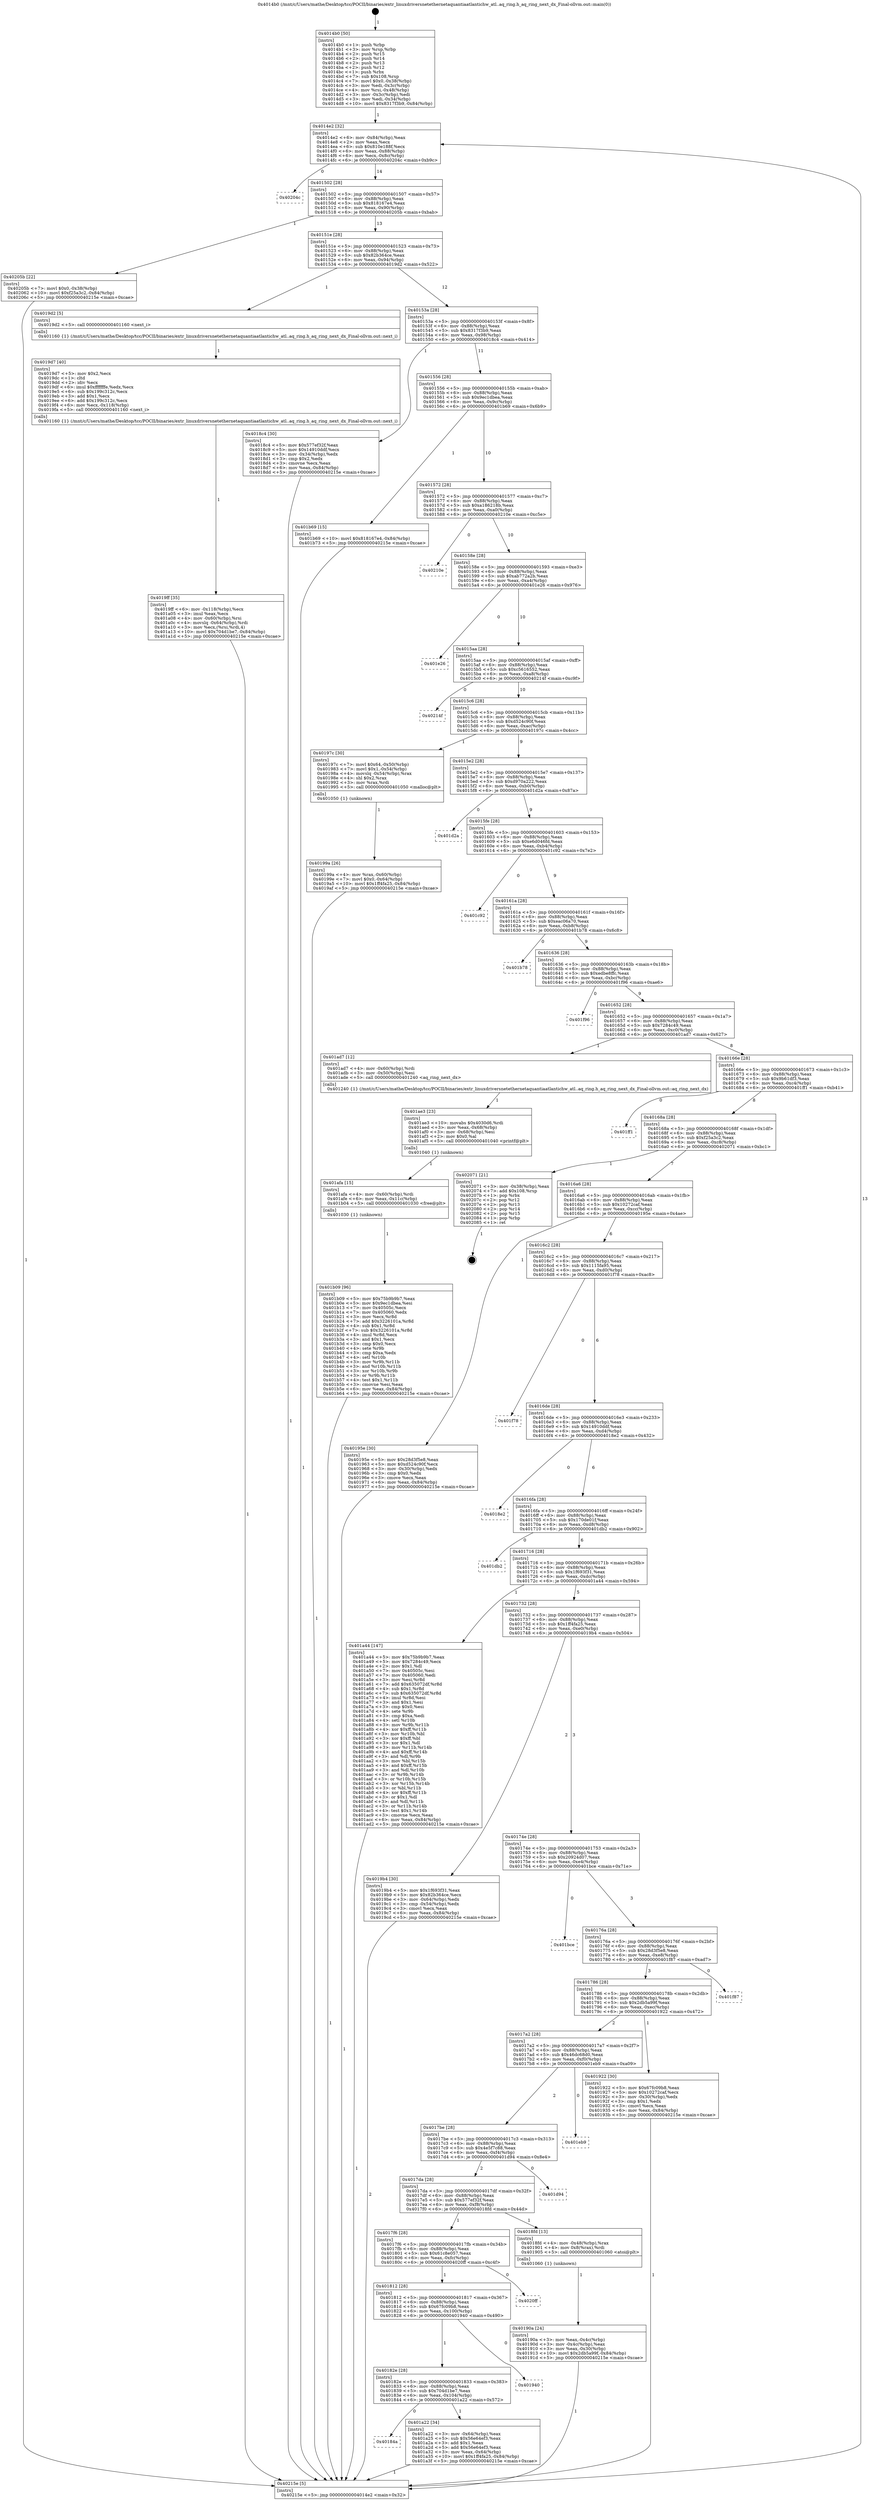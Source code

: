 digraph "0x4014b0" {
  label = "0x4014b0 (/mnt/c/Users/mathe/Desktop/tcc/POCII/binaries/extr_linuxdriversnetethernetaquantiaatlantichw_atl..aq_ring.h_aq_ring_next_dx_Final-ollvm.out::main(0))"
  labelloc = "t"
  node[shape=record]

  Entry [label="",width=0.3,height=0.3,shape=circle,fillcolor=black,style=filled]
  "0x4014e2" [label="{
     0x4014e2 [32]\l
     | [instrs]\l
     &nbsp;&nbsp;0x4014e2 \<+6\>: mov -0x84(%rbp),%eax\l
     &nbsp;&nbsp;0x4014e8 \<+2\>: mov %eax,%ecx\l
     &nbsp;&nbsp;0x4014ea \<+6\>: sub $0x810e188f,%ecx\l
     &nbsp;&nbsp;0x4014f0 \<+6\>: mov %eax,-0x88(%rbp)\l
     &nbsp;&nbsp;0x4014f6 \<+6\>: mov %ecx,-0x8c(%rbp)\l
     &nbsp;&nbsp;0x4014fc \<+6\>: je 000000000040204c \<main+0xb9c\>\l
  }"]
  "0x40204c" [label="{
     0x40204c\l
  }", style=dashed]
  "0x401502" [label="{
     0x401502 [28]\l
     | [instrs]\l
     &nbsp;&nbsp;0x401502 \<+5\>: jmp 0000000000401507 \<main+0x57\>\l
     &nbsp;&nbsp;0x401507 \<+6\>: mov -0x88(%rbp),%eax\l
     &nbsp;&nbsp;0x40150d \<+5\>: sub $0x818167e4,%eax\l
     &nbsp;&nbsp;0x401512 \<+6\>: mov %eax,-0x90(%rbp)\l
     &nbsp;&nbsp;0x401518 \<+6\>: je 000000000040205b \<main+0xbab\>\l
  }"]
  Exit [label="",width=0.3,height=0.3,shape=circle,fillcolor=black,style=filled,peripheries=2]
  "0x40205b" [label="{
     0x40205b [22]\l
     | [instrs]\l
     &nbsp;&nbsp;0x40205b \<+7\>: movl $0x0,-0x38(%rbp)\l
     &nbsp;&nbsp;0x402062 \<+10\>: movl $0xf25a3c2,-0x84(%rbp)\l
     &nbsp;&nbsp;0x40206c \<+5\>: jmp 000000000040215e \<main+0xcae\>\l
  }"]
  "0x40151e" [label="{
     0x40151e [28]\l
     | [instrs]\l
     &nbsp;&nbsp;0x40151e \<+5\>: jmp 0000000000401523 \<main+0x73\>\l
     &nbsp;&nbsp;0x401523 \<+6\>: mov -0x88(%rbp),%eax\l
     &nbsp;&nbsp;0x401529 \<+5\>: sub $0x82b364ce,%eax\l
     &nbsp;&nbsp;0x40152e \<+6\>: mov %eax,-0x94(%rbp)\l
     &nbsp;&nbsp;0x401534 \<+6\>: je 00000000004019d2 \<main+0x522\>\l
  }"]
  "0x401b09" [label="{
     0x401b09 [96]\l
     | [instrs]\l
     &nbsp;&nbsp;0x401b09 \<+5\>: mov $0x75b9b9b7,%eax\l
     &nbsp;&nbsp;0x401b0e \<+5\>: mov $0x9ec1dbea,%esi\l
     &nbsp;&nbsp;0x401b13 \<+7\>: mov 0x40505c,%ecx\l
     &nbsp;&nbsp;0x401b1a \<+7\>: mov 0x405060,%edx\l
     &nbsp;&nbsp;0x401b21 \<+3\>: mov %ecx,%r8d\l
     &nbsp;&nbsp;0x401b24 \<+7\>: add $0x3226101a,%r8d\l
     &nbsp;&nbsp;0x401b2b \<+4\>: sub $0x1,%r8d\l
     &nbsp;&nbsp;0x401b2f \<+7\>: sub $0x3226101a,%r8d\l
     &nbsp;&nbsp;0x401b36 \<+4\>: imul %r8d,%ecx\l
     &nbsp;&nbsp;0x401b3a \<+3\>: and $0x1,%ecx\l
     &nbsp;&nbsp;0x401b3d \<+3\>: cmp $0x0,%ecx\l
     &nbsp;&nbsp;0x401b40 \<+4\>: sete %r9b\l
     &nbsp;&nbsp;0x401b44 \<+3\>: cmp $0xa,%edx\l
     &nbsp;&nbsp;0x401b47 \<+4\>: setl %r10b\l
     &nbsp;&nbsp;0x401b4b \<+3\>: mov %r9b,%r11b\l
     &nbsp;&nbsp;0x401b4e \<+3\>: and %r10b,%r11b\l
     &nbsp;&nbsp;0x401b51 \<+3\>: xor %r10b,%r9b\l
     &nbsp;&nbsp;0x401b54 \<+3\>: or %r9b,%r11b\l
     &nbsp;&nbsp;0x401b57 \<+4\>: test $0x1,%r11b\l
     &nbsp;&nbsp;0x401b5b \<+3\>: cmovne %esi,%eax\l
     &nbsp;&nbsp;0x401b5e \<+6\>: mov %eax,-0x84(%rbp)\l
     &nbsp;&nbsp;0x401b64 \<+5\>: jmp 000000000040215e \<main+0xcae\>\l
  }"]
  "0x4019d2" [label="{
     0x4019d2 [5]\l
     | [instrs]\l
     &nbsp;&nbsp;0x4019d2 \<+5\>: call 0000000000401160 \<next_i\>\l
     | [calls]\l
     &nbsp;&nbsp;0x401160 \{1\} (/mnt/c/Users/mathe/Desktop/tcc/POCII/binaries/extr_linuxdriversnetethernetaquantiaatlantichw_atl..aq_ring.h_aq_ring_next_dx_Final-ollvm.out::next_i)\l
  }"]
  "0x40153a" [label="{
     0x40153a [28]\l
     | [instrs]\l
     &nbsp;&nbsp;0x40153a \<+5\>: jmp 000000000040153f \<main+0x8f\>\l
     &nbsp;&nbsp;0x40153f \<+6\>: mov -0x88(%rbp),%eax\l
     &nbsp;&nbsp;0x401545 \<+5\>: sub $0x8317f3b9,%eax\l
     &nbsp;&nbsp;0x40154a \<+6\>: mov %eax,-0x98(%rbp)\l
     &nbsp;&nbsp;0x401550 \<+6\>: je 00000000004018c4 \<main+0x414\>\l
  }"]
  "0x401afa" [label="{
     0x401afa [15]\l
     | [instrs]\l
     &nbsp;&nbsp;0x401afa \<+4\>: mov -0x60(%rbp),%rdi\l
     &nbsp;&nbsp;0x401afe \<+6\>: mov %eax,-0x11c(%rbp)\l
     &nbsp;&nbsp;0x401b04 \<+5\>: call 0000000000401030 \<free@plt\>\l
     | [calls]\l
     &nbsp;&nbsp;0x401030 \{1\} (unknown)\l
  }"]
  "0x4018c4" [label="{
     0x4018c4 [30]\l
     | [instrs]\l
     &nbsp;&nbsp;0x4018c4 \<+5\>: mov $0x577ef32f,%eax\l
     &nbsp;&nbsp;0x4018c9 \<+5\>: mov $0x14910ddf,%ecx\l
     &nbsp;&nbsp;0x4018ce \<+3\>: mov -0x34(%rbp),%edx\l
     &nbsp;&nbsp;0x4018d1 \<+3\>: cmp $0x2,%edx\l
     &nbsp;&nbsp;0x4018d4 \<+3\>: cmovne %ecx,%eax\l
     &nbsp;&nbsp;0x4018d7 \<+6\>: mov %eax,-0x84(%rbp)\l
     &nbsp;&nbsp;0x4018dd \<+5\>: jmp 000000000040215e \<main+0xcae\>\l
  }"]
  "0x401556" [label="{
     0x401556 [28]\l
     | [instrs]\l
     &nbsp;&nbsp;0x401556 \<+5\>: jmp 000000000040155b \<main+0xab\>\l
     &nbsp;&nbsp;0x40155b \<+6\>: mov -0x88(%rbp),%eax\l
     &nbsp;&nbsp;0x401561 \<+5\>: sub $0x9ec1dbea,%eax\l
     &nbsp;&nbsp;0x401566 \<+6\>: mov %eax,-0x9c(%rbp)\l
     &nbsp;&nbsp;0x40156c \<+6\>: je 0000000000401b69 \<main+0x6b9\>\l
  }"]
  "0x40215e" [label="{
     0x40215e [5]\l
     | [instrs]\l
     &nbsp;&nbsp;0x40215e \<+5\>: jmp 00000000004014e2 \<main+0x32\>\l
  }"]
  "0x4014b0" [label="{
     0x4014b0 [50]\l
     | [instrs]\l
     &nbsp;&nbsp;0x4014b0 \<+1\>: push %rbp\l
     &nbsp;&nbsp;0x4014b1 \<+3\>: mov %rsp,%rbp\l
     &nbsp;&nbsp;0x4014b4 \<+2\>: push %r15\l
     &nbsp;&nbsp;0x4014b6 \<+2\>: push %r14\l
     &nbsp;&nbsp;0x4014b8 \<+2\>: push %r13\l
     &nbsp;&nbsp;0x4014ba \<+2\>: push %r12\l
     &nbsp;&nbsp;0x4014bc \<+1\>: push %rbx\l
     &nbsp;&nbsp;0x4014bd \<+7\>: sub $0x108,%rsp\l
     &nbsp;&nbsp;0x4014c4 \<+7\>: movl $0x0,-0x38(%rbp)\l
     &nbsp;&nbsp;0x4014cb \<+3\>: mov %edi,-0x3c(%rbp)\l
     &nbsp;&nbsp;0x4014ce \<+4\>: mov %rsi,-0x48(%rbp)\l
     &nbsp;&nbsp;0x4014d2 \<+3\>: mov -0x3c(%rbp),%edi\l
     &nbsp;&nbsp;0x4014d5 \<+3\>: mov %edi,-0x34(%rbp)\l
     &nbsp;&nbsp;0x4014d8 \<+10\>: movl $0x8317f3b9,-0x84(%rbp)\l
  }"]
  "0x401ae3" [label="{
     0x401ae3 [23]\l
     | [instrs]\l
     &nbsp;&nbsp;0x401ae3 \<+10\>: movabs $0x4030d6,%rdi\l
     &nbsp;&nbsp;0x401aed \<+3\>: mov %eax,-0x68(%rbp)\l
     &nbsp;&nbsp;0x401af0 \<+3\>: mov -0x68(%rbp),%esi\l
     &nbsp;&nbsp;0x401af3 \<+2\>: mov $0x0,%al\l
     &nbsp;&nbsp;0x401af5 \<+5\>: call 0000000000401040 \<printf@plt\>\l
     | [calls]\l
     &nbsp;&nbsp;0x401040 \{1\} (unknown)\l
  }"]
  "0x401b69" [label="{
     0x401b69 [15]\l
     | [instrs]\l
     &nbsp;&nbsp;0x401b69 \<+10\>: movl $0x818167e4,-0x84(%rbp)\l
     &nbsp;&nbsp;0x401b73 \<+5\>: jmp 000000000040215e \<main+0xcae\>\l
  }"]
  "0x401572" [label="{
     0x401572 [28]\l
     | [instrs]\l
     &nbsp;&nbsp;0x401572 \<+5\>: jmp 0000000000401577 \<main+0xc7\>\l
     &nbsp;&nbsp;0x401577 \<+6\>: mov -0x88(%rbp),%eax\l
     &nbsp;&nbsp;0x40157d \<+5\>: sub $0xa186218b,%eax\l
     &nbsp;&nbsp;0x401582 \<+6\>: mov %eax,-0xa0(%rbp)\l
     &nbsp;&nbsp;0x401588 \<+6\>: je 000000000040210e \<main+0xc5e\>\l
  }"]
  "0x40184a" [label="{
     0x40184a\l
  }", style=dashed]
  "0x40210e" [label="{
     0x40210e\l
  }", style=dashed]
  "0x40158e" [label="{
     0x40158e [28]\l
     | [instrs]\l
     &nbsp;&nbsp;0x40158e \<+5\>: jmp 0000000000401593 \<main+0xe3\>\l
     &nbsp;&nbsp;0x401593 \<+6\>: mov -0x88(%rbp),%eax\l
     &nbsp;&nbsp;0x401599 \<+5\>: sub $0xab772a2b,%eax\l
     &nbsp;&nbsp;0x40159e \<+6\>: mov %eax,-0xa4(%rbp)\l
     &nbsp;&nbsp;0x4015a4 \<+6\>: je 0000000000401e26 \<main+0x976\>\l
  }"]
  "0x401a22" [label="{
     0x401a22 [34]\l
     | [instrs]\l
     &nbsp;&nbsp;0x401a22 \<+3\>: mov -0x64(%rbp),%eax\l
     &nbsp;&nbsp;0x401a25 \<+5\>: sub $0x56e64ef3,%eax\l
     &nbsp;&nbsp;0x401a2a \<+3\>: add $0x1,%eax\l
     &nbsp;&nbsp;0x401a2d \<+5\>: add $0x56e64ef3,%eax\l
     &nbsp;&nbsp;0x401a32 \<+3\>: mov %eax,-0x64(%rbp)\l
     &nbsp;&nbsp;0x401a35 \<+10\>: movl $0x1ff4fa25,-0x84(%rbp)\l
     &nbsp;&nbsp;0x401a3f \<+5\>: jmp 000000000040215e \<main+0xcae\>\l
  }"]
  "0x401e26" [label="{
     0x401e26\l
  }", style=dashed]
  "0x4015aa" [label="{
     0x4015aa [28]\l
     | [instrs]\l
     &nbsp;&nbsp;0x4015aa \<+5\>: jmp 00000000004015af \<main+0xff\>\l
     &nbsp;&nbsp;0x4015af \<+6\>: mov -0x88(%rbp),%eax\l
     &nbsp;&nbsp;0x4015b5 \<+5\>: sub $0xc5616552,%eax\l
     &nbsp;&nbsp;0x4015ba \<+6\>: mov %eax,-0xa8(%rbp)\l
     &nbsp;&nbsp;0x4015c0 \<+6\>: je 000000000040214f \<main+0xc9f\>\l
  }"]
  "0x40182e" [label="{
     0x40182e [28]\l
     | [instrs]\l
     &nbsp;&nbsp;0x40182e \<+5\>: jmp 0000000000401833 \<main+0x383\>\l
     &nbsp;&nbsp;0x401833 \<+6\>: mov -0x88(%rbp),%eax\l
     &nbsp;&nbsp;0x401839 \<+5\>: sub $0x704d1be7,%eax\l
     &nbsp;&nbsp;0x40183e \<+6\>: mov %eax,-0x104(%rbp)\l
     &nbsp;&nbsp;0x401844 \<+6\>: je 0000000000401a22 \<main+0x572\>\l
  }"]
  "0x40214f" [label="{
     0x40214f\l
  }", style=dashed]
  "0x4015c6" [label="{
     0x4015c6 [28]\l
     | [instrs]\l
     &nbsp;&nbsp;0x4015c6 \<+5\>: jmp 00000000004015cb \<main+0x11b\>\l
     &nbsp;&nbsp;0x4015cb \<+6\>: mov -0x88(%rbp),%eax\l
     &nbsp;&nbsp;0x4015d1 \<+5\>: sub $0xd524c90f,%eax\l
     &nbsp;&nbsp;0x4015d6 \<+6\>: mov %eax,-0xac(%rbp)\l
     &nbsp;&nbsp;0x4015dc \<+6\>: je 000000000040197c \<main+0x4cc\>\l
  }"]
  "0x401940" [label="{
     0x401940\l
  }", style=dashed]
  "0x40197c" [label="{
     0x40197c [30]\l
     | [instrs]\l
     &nbsp;&nbsp;0x40197c \<+7\>: movl $0x64,-0x50(%rbp)\l
     &nbsp;&nbsp;0x401983 \<+7\>: movl $0x1,-0x54(%rbp)\l
     &nbsp;&nbsp;0x40198a \<+4\>: movslq -0x54(%rbp),%rax\l
     &nbsp;&nbsp;0x40198e \<+4\>: shl $0x2,%rax\l
     &nbsp;&nbsp;0x401992 \<+3\>: mov %rax,%rdi\l
     &nbsp;&nbsp;0x401995 \<+5\>: call 0000000000401050 \<malloc@plt\>\l
     | [calls]\l
     &nbsp;&nbsp;0x401050 \{1\} (unknown)\l
  }"]
  "0x4015e2" [label="{
     0x4015e2 [28]\l
     | [instrs]\l
     &nbsp;&nbsp;0x4015e2 \<+5\>: jmp 00000000004015e7 \<main+0x137\>\l
     &nbsp;&nbsp;0x4015e7 \<+6\>: mov -0x88(%rbp),%eax\l
     &nbsp;&nbsp;0x4015ed \<+5\>: sub $0xd970a222,%eax\l
     &nbsp;&nbsp;0x4015f2 \<+6\>: mov %eax,-0xb0(%rbp)\l
     &nbsp;&nbsp;0x4015f8 \<+6\>: je 0000000000401d2a \<main+0x87a\>\l
  }"]
  "0x401812" [label="{
     0x401812 [28]\l
     | [instrs]\l
     &nbsp;&nbsp;0x401812 \<+5\>: jmp 0000000000401817 \<main+0x367\>\l
     &nbsp;&nbsp;0x401817 \<+6\>: mov -0x88(%rbp),%eax\l
     &nbsp;&nbsp;0x40181d \<+5\>: sub $0x67fc09b8,%eax\l
     &nbsp;&nbsp;0x401822 \<+6\>: mov %eax,-0x100(%rbp)\l
     &nbsp;&nbsp;0x401828 \<+6\>: je 0000000000401940 \<main+0x490\>\l
  }"]
  "0x401d2a" [label="{
     0x401d2a\l
  }", style=dashed]
  "0x4015fe" [label="{
     0x4015fe [28]\l
     | [instrs]\l
     &nbsp;&nbsp;0x4015fe \<+5\>: jmp 0000000000401603 \<main+0x153\>\l
     &nbsp;&nbsp;0x401603 \<+6\>: mov -0x88(%rbp),%eax\l
     &nbsp;&nbsp;0x401609 \<+5\>: sub $0xe6d046fd,%eax\l
     &nbsp;&nbsp;0x40160e \<+6\>: mov %eax,-0xb4(%rbp)\l
     &nbsp;&nbsp;0x401614 \<+6\>: je 0000000000401c92 \<main+0x7e2\>\l
  }"]
  "0x4020ff" [label="{
     0x4020ff\l
  }", style=dashed]
  "0x401c92" [label="{
     0x401c92\l
  }", style=dashed]
  "0x40161a" [label="{
     0x40161a [28]\l
     | [instrs]\l
     &nbsp;&nbsp;0x40161a \<+5\>: jmp 000000000040161f \<main+0x16f\>\l
     &nbsp;&nbsp;0x40161f \<+6\>: mov -0x88(%rbp),%eax\l
     &nbsp;&nbsp;0x401625 \<+5\>: sub $0xeac06a70,%eax\l
     &nbsp;&nbsp;0x40162a \<+6\>: mov %eax,-0xb8(%rbp)\l
     &nbsp;&nbsp;0x401630 \<+6\>: je 0000000000401b78 \<main+0x6c8\>\l
  }"]
  "0x4019ff" [label="{
     0x4019ff [35]\l
     | [instrs]\l
     &nbsp;&nbsp;0x4019ff \<+6\>: mov -0x118(%rbp),%ecx\l
     &nbsp;&nbsp;0x401a05 \<+3\>: imul %eax,%ecx\l
     &nbsp;&nbsp;0x401a08 \<+4\>: mov -0x60(%rbp),%rsi\l
     &nbsp;&nbsp;0x401a0c \<+4\>: movslq -0x64(%rbp),%rdi\l
     &nbsp;&nbsp;0x401a10 \<+3\>: mov %ecx,(%rsi,%rdi,4)\l
     &nbsp;&nbsp;0x401a13 \<+10\>: movl $0x704d1be7,-0x84(%rbp)\l
     &nbsp;&nbsp;0x401a1d \<+5\>: jmp 000000000040215e \<main+0xcae\>\l
  }"]
  "0x401b78" [label="{
     0x401b78\l
  }", style=dashed]
  "0x401636" [label="{
     0x401636 [28]\l
     | [instrs]\l
     &nbsp;&nbsp;0x401636 \<+5\>: jmp 000000000040163b \<main+0x18b\>\l
     &nbsp;&nbsp;0x40163b \<+6\>: mov -0x88(%rbp),%eax\l
     &nbsp;&nbsp;0x401641 \<+5\>: sub $0xedbe8ffc,%eax\l
     &nbsp;&nbsp;0x401646 \<+6\>: mov %eax,-0xbc(%rbp)\l
     &nbsp;&nbsp;0x40164c \<+6\>: je 0000000000401f96 \<main+0xae6\>\l
  }"]
  "0x4019d7" [label="{
     0x4019d7 [40]\l
     | [instrs]\l
     &nbsp;&nbsp;0x4019d7 \<+5\>: mov $0x2,%ecx\l
     &nbsp;&nbsp;0x4019dc \<+1\>: cltd\l
     &nbsp;&nbsp;0x4019dd \<+2\>: idiv %ecx\l
     &nbsp;&nbsp;0x4019df \<+6\>: imul $0xfffffffe,%edx,%ecx\l
     &nbsp;&nbsp;0x4019e5 \<+6\>: sub $0x199c312c,%ecx\l
     &nbsp;&nbsp;0x4019eb \<+3\>: add $0x1,%ecx\l
     &nbsp;&nbsp;0x4019ee \<+6\>: add $0x199c312c,%ecx\l
     &nbsp;&nbsp;0x4019f4 \<+6\>: mov %ecx,-0x118(%rbp)\l
     &nbsp;&nbsp;0x4019fa \<+5\>: call 0000000000401160 \<next_i\>\l
     | [calls]\l
     &nbsp;&nbsp;0x401160 \{1\} (/mnt/c/Users/mathe/Desktop/tcc/POCII/binaries/extr_linuxdriversnetethernetaquantiaatlantichw_atl..aq_ring.h_aq_ring_next_dx_Final-ollvm.out::next_i)\l
  }"]
  "0x401f96" [label="{
     0x401f96\l
  }", style=dashed]
  "0x401652" [label="{
     0x401652 [28]\l
     | [instrs]\l
     &nbsp;&nbsp;0x401652 \<+5\>: jmp 0000000000401657 \<main+0x1a7\>\l
     &nbsp;&nbsp;0x401657 \<+6\>: mov -0x88(%rbp),%eax\l
     &nbsp;&nbsp;0x40165d \<+5\>: sub $0x7284c49,%eax\l
     &nbsp;&nbsp;0x401662 \<+6\>: mov %eax,-0xc0(%rbp)\l
     &nbsp;&nbsp;0x401668 \<+6\>: je 0000000000401ad7 \<main+0x627\>\l
  }"]
  "0x40199a" [label="{
     0x40199a [26]\l
     | [instrs]\l
     &nbsp;&nbsp;0x40199a \<+4\>: mov %rax,-0x60(%rbp)\l
     &nbsp;&nbsp;0x40199e \<+7\>: movl $0x0,-0x64(%rbp)\l
     &nbsp;&nbsp;0x4019a5 \<+10\>: movl $0x1ff4fa25,-0x84(%rbp)\l
     &nbsp;&nbsp;0x4019af \<+5\>: jmp 000000000040215e \<main+0xcae\>\l
  }"]
  "0x401ad7" [label="{
     0x401ad7 [12]\l
     | [instrs]\l
     &nbsp;&nbsp;0x401ad7 \<+4\>: mov -0x60(%rbp),%rdi\l
     &nbsp;&nbsp;0x401adb \<+3\>: mov -0x50(%rbp),%esi\l
     &nbsp;&nbsp;0x401ade \<+5\>: call 0000000000401240 \<aq_ring_next_dx\>\l
     | [calls]\l
     &nbsp;&nbsp;0x401240 \{1\} (/mnt/c/Users/mathe/Desktop/tcc/POCII/binaries/extr_linuxdriversnetethernetaquantiaatlantichw_atl..aq_ring.h_aq_ring_next_dx_Final-ollvm.out::aq_ring_next_dx)\l
  }"]
  "0x40166e" [label="{
     0x40166e [28]\l
     | [instrs]\l
     &nbsp;&nbsp;0x40166e \<+5\>: jmp 0000000000401673 \<main+0x1c3\>\l
     &nbsp;&nbsp;0x401673 \<+6\>: mov -0x88(%rbp),%eax\l
     &nbsp;&nbsp;0x401679 \<+5\>: sub $0x9b61df3,%eax\l
     &nbsp;&nbsp;0x40167e \<+6\>: mov %eax,-0xc4(%rbp)\l
     &nbsp;&nbsp;0x401684 \<+6\>: je 0000000000401ff1 \<main+0xb41\>\l
  }"]
  "0x40190a" [label="{
     0x40190a [24]\l
     | [instrs]\l
     &nbsp;&nbsp;0x40190a \<+3\>: mov %eax,-0x4c(%rbp)\l
     &nbsp;&nbsp;0x40190d \<+3\>: mov -0x4c(%rbp),%eax\l
     &nbsp;&nbsp;0x401910 \<+3\>: mov %eax,-0x30(%rbp)\l
     &nbsp;&nbsp;0x401913 \<+10\>: movl $0x2db5a99f,-0x84(%rbp)\l
     &nbsp;&nbsp;0x40191d \<+5\>: jmp 000000000040215e \<main+0xcae\>\l
  }"]
  "0x401ff1" [label="{
     0x401ff1\l
  }", style=dashed]
  "0x40168a" [label="{
     0x40168a [28]\l
     | [instrs]\l
     &nbsp;&nbsp;0x40168a \<+5\>: jmp 000000000040168f \<main+0x1df\>\l
     &nbsp;&nbsp;0x40168f \<+6\>: mov -0x88(%rbp),%eax\l
     &nbsp;&nbsp;0x401695 \<+5\>: sub $0xf25a3c2,%eax\l
     &nbsp;&nbsp;0x40169a \<+6\>: mov %eax,-0xc8(%rbp)\l
     &nbsp;&nbsp;0x4016a0 \<+6\>: je 0000000000402071 \<main+0xbc1\>\l
  }"]
  "0x4017f6" [label="{
     0x4017f6 [28]\l
     | [instrs]\l
     &nbsp;&nbsp;0x4017f6 \<+5\>: jmp 00000000004017fb \<main+0x34b\>\l
     &nbsp;&nbsp;0x4017fb \<+6\>: mov -0x88(%rbp),%eax\l
     &nbsp;&nbsp;0x401801 \<+5\>: sub $0x61c8e057,%eax\l
     &nbsp;&nbsp;0x401806 \<+6\>: mov %eax,-0xfc(%rbp)\l
     &nbsp;&nbsp;0x40180c \<+6\>: je 00000000004020ff \<main+0xc4f\>\l
  }"]
  "0x402071" [label="{
     0x402071 [21]\l
     | [instrs]\l
     &nbsp;&nbsp;0x402071 \<+3\>: mov -0x38(%rbp),%eax\l
     &nbsp;&nbsp;0x402074 \<+7\>: add $0x108,%rsp\l
     &nbsp;&nbsp;0x40207b \<+1\>: pop %rbx\l
     &nbsp;&nbsp;0x40207c \<+2\>: pop %r12\l
     &nbsp;&nbsp;0x40207e \<+2\>: pop %r13\l
     &nbsp;&nbsp;0x402080 \<+2\>: pop %r14\l
     &nbsp;&nbsp;0x402082 \<+2\>: pop %r15\l
     &nbsp;&nbsp;0x402084 \<+1\>: pop %rbp\l
     &nbsp;&nbsp;0x402085 \<+1\>: ret\l
  }"]
  "0x4016a6" [label="{
     0x4016a6 [28]\l
     | [instrs]\l
     &nbsp;&nbsp;0x4016a6 \<+5\>: jmp 00000000004016ab \<main+0x1fb\>\l
     &nbsp;&nbsp;0x4016ab \<+6\>: mov -0x88(%rbp),%eax\l
     &nbsp;&nbsp;0x4016b1 \<+5\>: sub $0x10272caf,%eax\l
     &nbsp;&nbsp;0x4016b6 \<+6\>: mov %eax,-0xcc(%rbp)\l
     &nbsp;&nbsp;0x4016bc \<+6\>: je 000000000040195e \<main+0x4ae\>\l
  }"]
  "0x4018fd" [label="{
     0x4018fd [13]\l
     | [instrs]\l
     &nbsp;&nbsp;0x4018fd \<+4\>: mov -0x48(%rbp),%rax\l
     &nbsp;&nbsp;0x401901 \<+4\>: mov 0x8(%rax),%rdi\l
     &nbsp;&nbsp;0x401905 \<+5\>: call 0000000000401060 \<atoi@plt\>\l
     | [calls]\l
     &nbsp;&nbsp;0x401060 \{1\} (unknown)\l
  }"]
  "0x40195e" [label="{
     0x40195e [30]\l
     | [instrs]\l
     &nbsp;&nbsp;0x40195e \<+5\>: mov $0x28d3f5e8,%eax\l
     &nbsp;&nbsp;0x401963 \<+5\>: mov $0xd524c90f,%ecx\l
     &nbsp;&nbsp;0x401968 \<+3\>: mov -0x30(%rbp),%edx\l
     &nbsp;&nbsp;0x40196b \<+3\>: cmp $0x0,%edx\l
     &nbsp;&nbsp;0x40196e \<+3\>: cmove %ecx,%eax\l
     &nbsp;&nbsp;0x401971 \<+6\>: mov %eax,-0x84(%rbp)\l
     &nbsp;&nbsp;0x401977 \<+5\>: jmp 000000000040215e \<main+0xcae\>\l
  }"]
  "0x4016c2" [label="{
     0x4016c2 [28]\l
     | [instrs]\l
     &nbsp;&nbsp;0x4016c2 \<+5\>: jmp 00000000004016c7 \<main+0x217\>\l
     &nbsp;&nbsp;0x4016c7 \<+6\>: mov -0x88(%rbp),%eax\l
     &nbsp;&nbsp;0x4016cd \<+5\>: sub $0x1115fa95,%eax\l
     &nbsp;&nbsp;0x4016d2 \<+6\>: mov %eax,-0xd0(%rbp)\l
     &nbsp;&nbsp;0x4016d8 \<+6\>: je 0000000000401f78 \<main+0xac8\>\l
  }"]
  "0x4017da" [label="{
     0x4017da [28]\l
     | [instrs]\l
     &nbsp;&nbsp;0x4017da \<+5\>: jmp 00000000004017df \<main+0x32f\>\l
     &nbsp;&nbsp;0x4017df \<+6\>: mov -0x88(%rbp),%eax\l
     &nbsp;&nbsp;0x4017e5 \<+5\>: sub $0x577ef32f,%eax\l
     &nbsp;&nbsp;0x4017ea \<+6\>: mov %eax,-0xf8(%rbp)\l
     &nbsp;&nbsp;0x4017f0 \<+6\>: je 00000000004018fd \<main+0x44d\>\l
  }"]
  "0x401f78" [label="{
     0x401f78\l
  }", style=dashed]
  "0x4016de" [label="{
     0x4016de [28]\l
     | [instrs]\l
     &nbsp;&nbsp;0x4016de \<+5\>: jmp 00000000004016e3 \<main+0x233\>\l
     &nbsp;&nbsp;0x4016e3 \<+6\>: mov -0x88(%rbp),%eax\l
     &nbsp;&nbsp;0x4016e9 \<+5\>: sub $0x14910ddf,%eax\l
     &nbsp;&nbsp;0x4016ee \<+6\>: mov %eax,-0xd4(%rbp)\l
     &nbsp;&nbsp;0x4016f4 \<+6\>: je 00000000004018e2 \<main+0x432\>\l
  }"]
  "0x401d94" [label="{
     0x401d94\l
  }", style=dashed]
  "0x4018e2" [label="{
     0x4018e2\l
  }", style=dashed]
  "0x4016fa" [label="{
     0x4016fa [28]\l
     | [instrs]\l
     &nbsp;&nbsp;0x4016fa \<+5\>: jmp 00000000004016ff \<main+0x24f\>\l
     &nbsp;&nbsp;0x4016ff \<+6\>: mov -0x88(%rbp),%eax\l
     &nbsp;&nbsp;0x401705 \<+5\>: sub $0x170de01f,%eax\l
     &nbsp;&nbsp;0x40170a \<+6\>: mov %eax,-0xd8(%rbp)\l
     &nbsp;&nbsp;0x401710 \<+6\>: je 0000000000401db2 \<main+0x902\>\l
  }"]
  "0x4017be" [label="{
     0x4017be [28]\l
     | [instrs]\l
     &nbsp;&nbsp;0x4017be \<+5\>: jmp 00000000004017c3 \<main+0x313\>\l
     &nbsp;&nbsp;0x4017c3 \<+6\>: mov -0x88(%rbp),%eax\l
     &nbsp;&nbsp;0x4017c9 \<+5\>: sub $0x4e5f7c88,%eax\l
     &nbsp;&nbsp;0x4017ce \<+6\>: mov %eax,-0xf4(%rbp)\l
     &nbsp;&nbsp;0x4017d4 \<+6\>: je 0000000000401d94 \<main+0x8e4\>\l
  }"]
  "0x401db2" [label="{
     0x401db2\l
  }", style=dashed]
  "0x401716" [label="{
     0x401716 [28]\l
     | [instrs]\l
     &nbsp;&nbsp;0x401716 \<+5\>: jmp 000000000040171b \<main+0x26b\>\l
     &nbsp;&nbsp;0x40171b \<+6\>: mov -0x88(%rbp),%eax\l
     &nbsp;&nbsp;0x401721 \<+5\>: sub $0x1f693f31,%eax\l
     &nbsp;&nbsp;0x401726 \<+6\>: mov %eax,-0xdc(%rbp)\l
     &nbsp;&nbsp;0x40172c \<+6\>: je 0000000000401a44 \<main+0x594\>\l
  }"]
  "0x401eb9" [label="{
     0x401eb9\l
  }", style=dashed]
  "0x401a44" [label="{
     0x401a44 [147]\l
     | [instrs]\l
     &nbsp;&nbsp;0x401a44 \<+5\>: mov $0x75b9b9b7,%eax\l
     &nbsp;&nbsp;0x401a49 \<+5\>: mov $0x7284c49,%ecx\l
     &nbsp;&nbsp;0x401a4e \<+2\>: mov $0x1,%dl\l
     &nbsp;&nbsp;0x401a50 \<+7\>: mov 0x40505c,%esi\l
     &nbsp;&nbsp;0x401a57 \<+7\>: mov 0x405060,%edi\l
     &nbsp;&nbsp;0x401a5e \<+3\>: mov %esi,%r8d\l
     &nbsp;&nbsp;0x401a61 \<+7\>: add $0x635072df,%r8d\l
     &nbsp;&nbsp;0x401a68 \<+4\>: sub $0x1,%r8d\l
     &nbsp;&nbsp;0x401a6c \<+7\>: sub $0x635072df,%r8d\l
     &nbsp;&nbsp;0x401a73 \<+4\>: imul %r8d,%esi\l
     &nbsp;&nbsp;0x401a77 \<+3\>: and $0x1,%esi\l
     &nbsp;&nbsp;0x401a7a \<+3\>: cmp $0x0,%esi\l
     &nbsp;&nbsp;0x401a7d \<+4\>: sete %r9b\l
     &nbsp;&nbsp;0x401a81 \<+3\>: cmp $0xa,%edi\l
     &nbsp;&nbsp;0x401a84 \<+4\>: setl %r10b\l
     &nbsp;&nbsp;0x401a88 \<+3\>: mov %r9b,%r11b\l
     &nbsp;&nbsp;0x401a8b \<+4\>: xor $0xff,%r11b\l
     &nbsp;&nbsp;0x401a8f \<+3\>: mov %r10b,%bl\l
     &nbsp;&nbsp;0x401a92 \<+3\>: xor $0xff,%bl\l
     &nbsp;&nbsp;0x401a95 \<+3\>: xor $0x1,%dl\l
     &nbsp;&nbsp;0x401a98 \<+3\>: mov %r11b,%r14b\l
     &nbsp;&nbsp;0x401a9b \<+4\>: and $0xff,%r14b\l
     &nbsp;&nbsp;0x401a9f \<+3\>: and %dl,%r9b\l
     &nbsp;&nbsp;0x401aa2 \<+3\>: mov %bl,%r15b\l
     &nbsp;&nbsp;0x401aa5 \<+4\>: and $0xff,%r15b\l
     &nbsp;&nbsp;0x401aa9 \<+3\>: and %dl,%r10b\l
     &nbsp;&nbsp;0x401aac \<+3\>: or %r9b,%r14b\l
     &nbsp;&nbsp;0x401aaf \<+3\>: or %r10b,%r15b\l
     &nbsp;&nbsp;0x401ab2 \<+3\>: xor %r15b,%r14b\l
     &nbsp;&nbsp;0x401ab5 \<+3\>: or %bl,%r11b\l
     &nbsp;&nbsp;0x401ab8 \<+4\>: xor $0xff,%r11b\l
     &nbsp;&nbsp;0x401abc \<+3\>: or $0x1,%dl\l
     &nbsp;&nbsp;0x401abf \<+3\>: and %dl,%r11b\l
     &nbsp;&nbsp;0x401ac2 \<+3\>: or %r11b,%r14b\l
     &nbsp;&nbsp;0x401ac5 \<+4\>: test $0x1,%r14b\l
     &nbsp;&nbsp;0x401ac9 \<+3\>: cmovne %ecx,%eax\l
     &nbsp;&nbsp;0x401acc \<+6\>: mov %eax,-0x84(%rbp)\l
     &nbsp;&nbsp;0x401ad2 \<+5\>: jmp 000000000040215e \<main+0xcae\>\l
  }"]
  "0x401732" [label="{
     0x401732 [28]\l
     | [instrs]\l
     &nbsp;&nbsp;0x401732 \<+5\>: jmp 0000000000401737 \<main+0x287\>\l
     &nbsp;&nbsp;0x401737 \<+6\>: mov -0x88(%rbp),%eax\l
     &nbsp;&nbsp;0x40173d \<+5\>: sub $0x1ff4fa25,%eax\l
     &nbsp;&nbsp;0x401742 \<+6\>: mov %eax,-0xe0(%rbp)\l
     &nbsp;&nbsp;0x401748 \<+6\>: je 00000000004019b4 \<main+0x504\>\l
  }"]
  "0x4017a2" [label="{
     0x4017a2 [28]\l
     | [instrs]\l
     &nbsp;&nbsp;0x4017a2 \<+5\>: jmp 00000000004017a7 \<main+0x2f7\>\l
     &nbsp;&nbsp;0x4017a7 \<+6\>: mov -0x88(%rbp),%eax\l
     &nbsp;&nbsp;0x4017ad \<+5\>: sub $0x46dc68d0,%eax\l
     &nbsp;&nbsp;0x4017b2 \<+6\>: mov %eax,-0xf0(%rbp)\l
     &nbsp;&nbsp;0x4017b8 \<+6\>: je 0000000000401eb9 \<main+0xa09\>\l
  }"]
  "0x4019b4" [label="{
     0x4019b4 [30]\l
     | [instrs]\l
     &nbsp;&nbsp;0x4019b4 \<+5\>: mov $0x1f693f31,%eax\l
     &nbsp;&nbsp;0x4019b9 \<+5\>: mov $0x82b364ce,%ecx\l
     &nbsp;&nbsp;0x4019be \<+3\>: mov -0x64(%rbp),%edx\l
     &nbsp;&nbsp;0x4019c1 \<+3\>: cmp -0x54(%rbp),%edx\l
     &nbsp;&nbsp;0x4019c4 \<+3\>: cmovl %ecx,%eax\l
     &nbsp;&nbsp;0x4019c7 \<+6\>: mov %eax,-0x84(%rbp)\l
     &nbsp;&nbsp;0x4019cd \<+5\>: jmp 000000000040215e \<main+0xcae\>\l
  }"]
  "0x40174e" [label="{
     0x40174e [28]\l
     | [instrs]\l
     &nbsp;&nbsp;0x40174e \<+5\>: jmp 0000000000401753 \<main+0x2a3\>\l
     &nbsp;&nbsp;0x401753 \<+6\>: mov -0x88(%rbp),%eax\l
     &nbsp;&nbsp;0x401759 \<+5\>: sub $0x20924d07,%eax\l
     &nbsp;&nbsp;0x40175e \<+6\>: mov %eax,-0xe4(%rbp)\l
     &nbsp;&nbsp;0x401764 \<+6\>: je 0000000000401bce \<main+0x71e\>\l
  }"]
  "0x401922" [label="{
     0x401922 [30]\l
     | [instrs]\l
     &nbsp;&nbsp;0x401922 \<+5\>: mov $0x67fc09b8,%eax\l
     &nbsp;&nbsp;0x401927 \<+5\>: mov $0x10272caf,%ecx\l
     &nbsp;&nbsp;0x40192c \<+3\>: mov -0x30(%rbp),%edx\l
     &nbsp;&nbsp;0x40192f \<+3\>: cmp $0x1,%edx\l
     &nbsp;&nbsp;0x401932 \<+3\>: cmovl %ecx,%eax\l
     &nbsp;&nbsp;0x401935 \<+6\>: mov %eax,-0x84(%rbp)\l
     &nbsp;&nbsp;0x40193b \<+5\>: jmp 000000000040215e \<main+0xcae\>\l
  }"]
  "0x401bce" [label="{
     0x401bce\l
  }", style=dashed]
  "0x40176a" [label="{
     0x40176a [28]\l
     | [instrs]\l
     &nbsp;&nbsp;0x40176a \<+5\>: jmp 000000000040176f \<main+0x2bf\>\l
     &nbsp;&nbsp;0x40176f \<+6\>: mov -0x88(%rbp),%eax\l
     &nbsp;&nbsp;0x401775 \<+5\>: sub $0x28d3f5e8,%eax\l
     &nbsp;&nbsp;0x40177a \<+6\>: mov %eax,-0xe8(%rbp)\l
     &nbsp;&nbsp;0x401780 \<+6\>: je 0000000000401f87 \<main+0xad7\>\l
  }"]
  "0x401786" [label="{
     0x401786 [28]\l
     | [instrs]\l
     &nbsp;&nbsp;0x401786 \<+5\>: jmp 000000000040178b \<main+0x2db\>\l
     &nbsp;&nbsp;0x40178b \<+6\>: mov -0x88(%rbp),%eax\l
     &nbsp;&nbsp;0x401791 \<+5\>: sub $0x2db5a99f,%eax\l
     &nbsp;&nbsp;0x401796 \<+6\>: mov %eax,-0xec(%rbp)\l
     &nbsp;&nbsp;0x40179c \<+6\>: je 0000000000401922 \<main+0x472\>\l
  }"]
  "0x401f87" [label="{
     0x401f87\l
  }", style=dashed]
  Entry -> "0x4014b0" [label=" 1"]
  "0x4014e2" -> "0x40204c" [label=" 0"]
  "0x4014e2" -> "0x401502" [label=" 14"]
  "0x402071" -> Exit [label=" 1"]
  "0x401502" -> "0x40205b" [label=" 1"]
  "0x401502" -> "0x40151e" [label=" 13"]
  "0x40205b" -> "0x40215e" [label=" 1"]
  "0x40151e" -> "0x4019d2" [label=" 1"]
  "0x40151e" -> "0x40153a" [label=" 12"]
  "0x401b69" -> "0x40215e" [label=" 1"]
  "0x40153a" -> "0x4018c4" [label=" 1"]
  "0x40153a" -> "0x401556" [label=" 11"]
  "0x4018c4" -> "0x40215e" [label=" 1"]
  "0x4014b0" -> "0x4014e2" [label=" 1"]
  "0x40215e" -> "0x4014e2" [label=" 13"]
  "0x401b09" -> "0x40215e" [label=" 1"]
  "0x401556" -> "0x401b69" [label=" 1"]
  "0x401556" -> "0x401572" [label=" 10"]
  "0x401afa" -> "0x401b09" [label=" 1"]
  "0x401572" -> "0x40210e" [label=" 0"]
  "0x401572" -> "0x40158e" [label=" 10"]
  "0x401ae3" -> "0x401afa" [label=" 1"]
  "0x40158e" -> "0x401e26" [label=" 0"]
  "0x40158e" -> "0x4015aa" [label=" 10"]
  "0x401ad7" -> "0x401ae3" [label=" 1"]
  "0x4015aa" -> "0x40214f" [label=" 0"]
  "0x4015aa" -> "0x4015c6" [label=" 10"]
  "0x401a22" -> "0x40215e" [label=" 1"]
  "0x4015c6" -> "0x40197c" [label=" 1"]
  "0x4015c6" -> "0x4015e2" [label=" 9"]
  "0x40182e" -> "0x40184a" [label=" 0"]
  "0x4015e2" -> "0x401d2a" [label=" 0"]
  "0x4015e2" -> "0x4015fe" [label=" 9"]
  "0x401a44" -> "0x40215e" [label=" 1"]
  "0x4015fe" -> "0x401c92" [label=" 0"]
  "0x4015fe" -> "0x40161a" [label=" 9"]
  "0x401812" -> "0x40182e" [label=" 1"]
  "0x40161a" -> "0x401b78" [label=" 0"]
  "0x40161a" -> "0x401636" [label=" 9"]
  "0x40182e" -> "0x401a22" [label=" 1"]
  "0x401636" -> "0x401f96" [label=" 0"]
  "0x401636" -> "0x401652" [label=" 9"]
  "0x4017f6" -> "0x401812" [label=" 1"]
  "0x401652" -> "0x401ad7" [label=" 1"]
  "0x401652" -> "0x40166e" [label=" 8"]
  "0x4017f6" -> "0x4020ff" [label=" 0"]
  "0x40166e" -> "0x401ff1" [label=" 0"]
  "0x40166e" -> "0x40168a" [label=" 8"]
  "0x401812" -> "0x401940" [label=" 0"]
  "0x40168a" -> "0x402071" [label=" 1"]
  "0x40168a" -> "0x4016a6" [label=" 7"]
  "0x4019ff" -> "0x40215e" [label=" 1"]
  "0x4016a6" -> "0x40195e" [label=" 1"]
  "0x4016a6" -> "0x4016c2" [label=" 6"]
  "0x4019d7" -> "0x4019ff" [label=" 1"]
  "0x4016c2" -> "0x401f78" [label=" 0"]
  "0x4016c2" -> "0x4016de" [label=" 6"]
  "0x4019b4" -> "0x40215e" [label=" 2"]
  "0x4016de" -> "0x4018e2" [label=" 0"]
  "0x4016de" -> "0x4016fa" [label=" 6"]
  "0x40199a" -> "0x40215e" [label=" 1"]
  "0x4016fa" -> "0x401db2" [label=" 0"]
  "0x4016fa" -> "0x401716" [label=" 6"]
  "0x40195e" -> "0x40215e" [label=" 1"]
  "0x401716" -> "0x401a44" [label=" 1"]
  "0x401716" -> "0x401732" [label=" 5"]
  "0x401922" -> "0x40215e" [label=" 1"]
  "0x401732" -> "0x4019b4" [label=" 2"]
  "0x401732" -> "0x40174e" [label=" 3"]
  "0x4018fd" -> "0x40190a" [label=" 1"]
  "0x40174e" -> "0x401bce" [label=" 0"]
  "0x40174e" -> "0x40176a" [label=" 3"]
  "0x4017da" -> "0x4017f6" [label=" 1"]
  "0x40176a" -> "0x401f87" [label=" 0"]
  "0x40176a" -> "0x401786" [label=" 3"]
  "0x4017da" -> "0x4018fd" [label=" 1"]
  "0x401786" -> "0x401922" [label=" 1"]
  "0x401786" -> "0x4017a2" [label=" 2"]
  "0x40190a" -> "0x40215e" [label=" 1"]
  "0x4017a2" -> "0x401eb9" [label=" 0"]
  "0x4017a2" -> "0x4017be" [label=" 2"]
  "0x40197c" -> "0x40199a" [label=" 1"]
  "0x4017be" -> "0x401d94" [label=" 0"]
  "0x4017be" -> "0x4017da" [label=" 2"]
  "0x4019d2" -> "0x4019d7" [label=" 1"]
}
